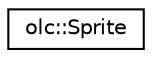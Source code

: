 digraph "Graphical Class Hierarchy"
{
 // LATEX_PDF_SIZE
  edge [fontname="Helvetica",fontsize="10",labelfontname="Helvetica",labelfontsize="10"];
  node [fontname="Helvetica",fontsize="10",shape=record];
  rankdir="LR";
  Node0 [label="olc::Sprite",height=0.2,width=0.4,color="black", fillcolor="white", style="filled",URL="$classolc_1_1_sprite.html",tooltip=" "];
}
